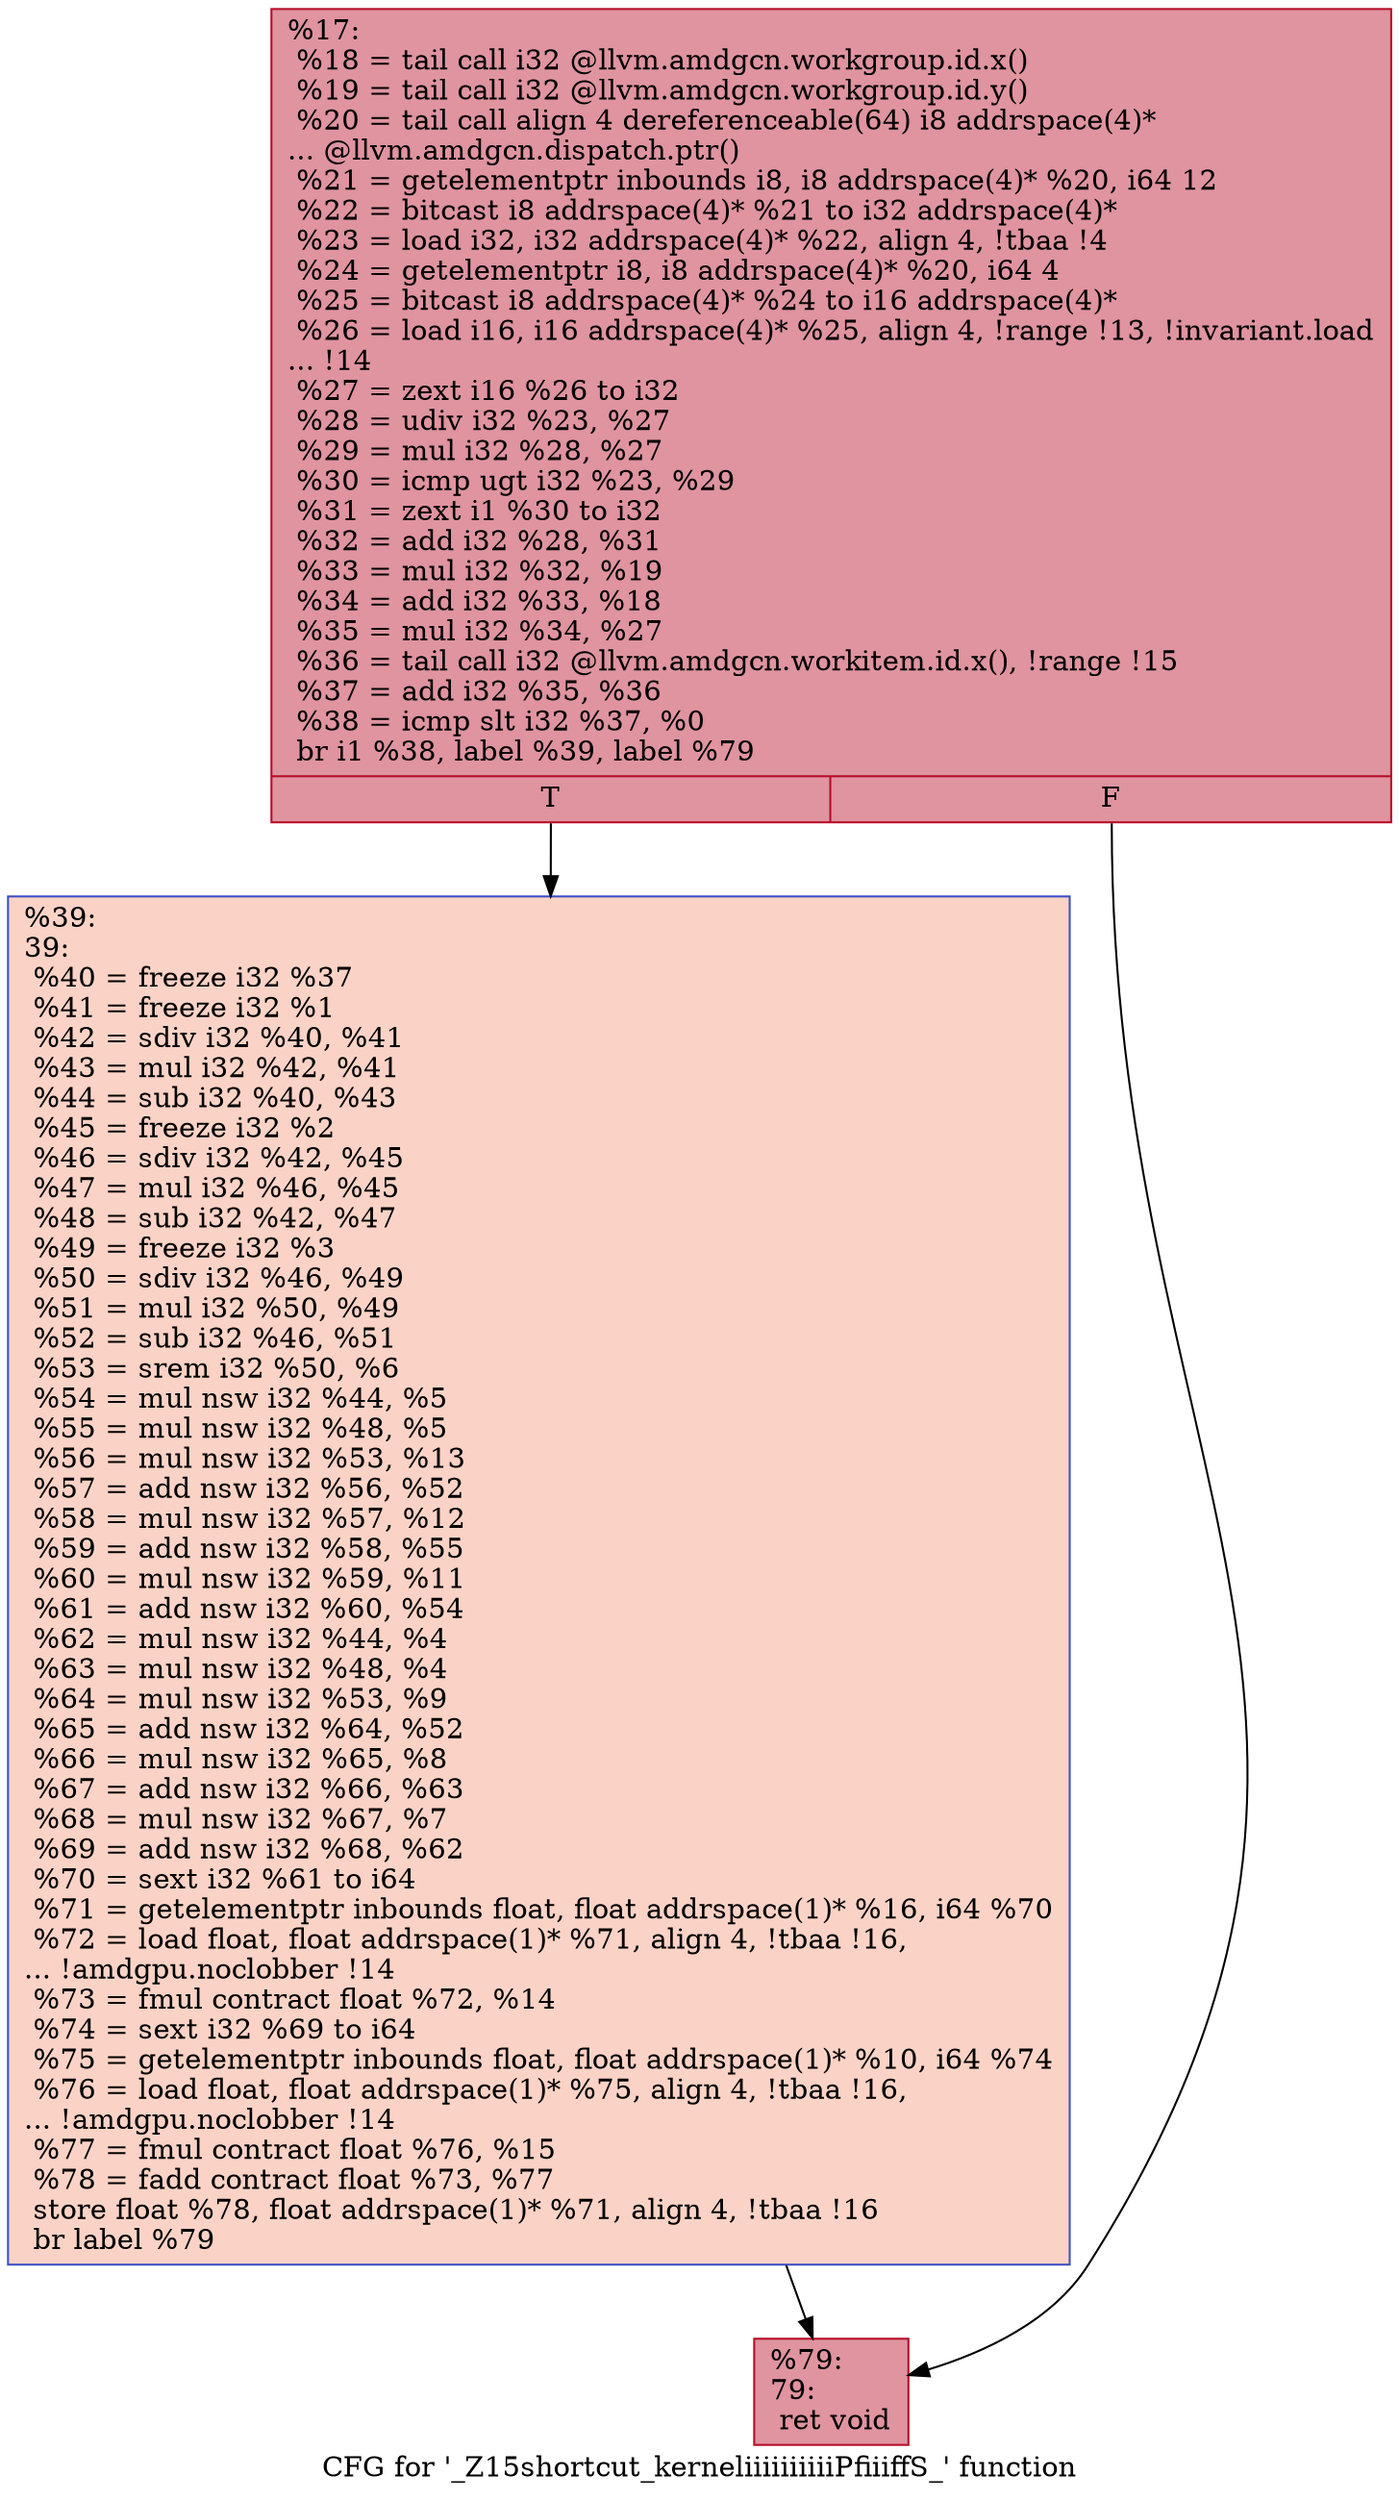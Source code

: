 digraph "CFG for '_Z15shortcut_kerneliiiiiiiiiiPfiiiffS_' function" {
	label="CFG for '_Z15shortcut_kerneliiiiiiiiiiPfiiiffS_' function";

	Node0x64daf00 [shape=record,color="#b70d28ff", style=filled, fillcolor="#b70d2870",label="{%17:\l  %18 = tail call i32 @llvm.amdgcn.workgroup.id.x()\l  %19 = tail call i32 @llvm.amdgcn.workgroup.id.y()\l  %20 = tail call align 4 dereferenceable(64) i8 addrspace(4)*\l... @llvm.amdgcn.dispatch.ptr()\l  %21 = getelementptr inbounds i8, i8 addrspace(4)* %20, i64 12\l  %22 = bitcast i8 addrspace(4)* %21 to i32 addrspace(4)*\l  %23 = load i32, i32 addrspace(4)* %22, align 4, !tbaa !4\l  %24 = getelementptr i8, i8 addrspace(4)* %20, i64 4\l  %25 = bitcast i8 addrspace(4)* %24 to i16 addrspace(4)*\l  %26 = load i16, i16 addrspace(4)* %25, align 4, !range !13, !invariant.load\l... !14\l  %27 = zext i16 %26 to i32\l  %28 = udiv i32 %23, %27\l  %29 = mul i32 %28, %27\l  %30 = icmp ugt i32 %23, %29\l  %31 = zext i1 %30 to i32\l  %32 = add i32 %28, %31\l  %33 = mul i32 %32, %19\l  %34 = add i32 %33, %18\l  %35 = mul i32 %34, %27\l  %36 = tail call i32 @llvm.amdgcn.workitem.id.x(), !range !15\l  %37 = add i32 %35, %36\l  %38 = icmp slt i32 %37, %0\l  br i1 %38, label %39, label %79\l|{<s0>T|<s1>F}}"];
	Node0x64daf00:s0 -> Node0x64de440;
	Node0x64daf00:s1 -> Node0x64de4d0;
	Node0x64de440 [shape=record,color="#3d50c3ff", style=filled, fillcolor="#f59c7d70",label="{%39:\l39:                                               \l  %40 = freeze i32 %37\l  %41 = freeze i32 %1\l  %42 = sdiv i32 %40, %41\l  %43 = mul i32 %42, %41\l  %44 = sub i32 %40, %43\l  %45 = freeze i32 %2\l  %46 = sdiv i32 %42, %45\l  %47 = mul i32 %46, %45\l  %48 = sub i32 %42, %47\l  %49 = freeze i32 %3\l  %50 = sdiv i32 %46, %49\l  %51 = mul i32 %50, %49\l  %52 = sub i32 %46, %51\l  %53 = srem i32 %50, %6\l  %54 = mul nsw i32 %44, %5\l  %55 = mul nsw i32 %48, %5\l  %56 = mul nsw i32 %53, %13\l  %57 = add nsw i32 %56, %52\l  %58 = mul nsw i32 %57, %12\l  %59 = add nsw i32 %58, %55\l  %60 = mul nsw i32 %59, %11\l  %61 = add nsw i32 %60, %54\l  %62 = mul nsw i32 %44, %4\l  %63 = mul nsw i32 %48, %4\l  %64 = mul nsw i32 %53, %9\l  %65 = add nsw i32 %64, %52\l  %66 = mul nsw i32 %65, %8\l  %67 = add nsw i32 %66, %63\l  %68 = mul nsw i32 %67, %7\l  %69 = add nsw i32 %68, %62\l  %70 = sext i32 %61 to i64\l  %71 = getelementptr inbounds float, float addrspace(1)* %16, i64 %70\l  %72 = load float, float addrspace(1)* %71, align 4, !tbaa !16,\l... !amdgpu.noclobber !14\l  %73 = fmul contract float %72, %14\l  %74 = sext i32 %69 to i64\l  %75 = getelementptr inbounds float, float addrspace(1)* %10, i64 %74\l  %76 = load float, float addrspace(1)* %75, align 4, !tbaa !16,\l... !amdgpu.noclobber !14\l  %77 = fmul contract float %76, %15\l  %78 = fadd contract float %73, %77\l  store float %78, float addrspace(1)* %71, align 4, !tbaa !16\l  br label %79\l}"];
	Node0x64de440 -> Node0x64de4d0;
	Node0x64de4d0 [shape=record,color="#b70d28ff", style=filled, fillcolor="#b70d2870",label="{%79:\l79:                                               \l  ret void\l}"];
}
